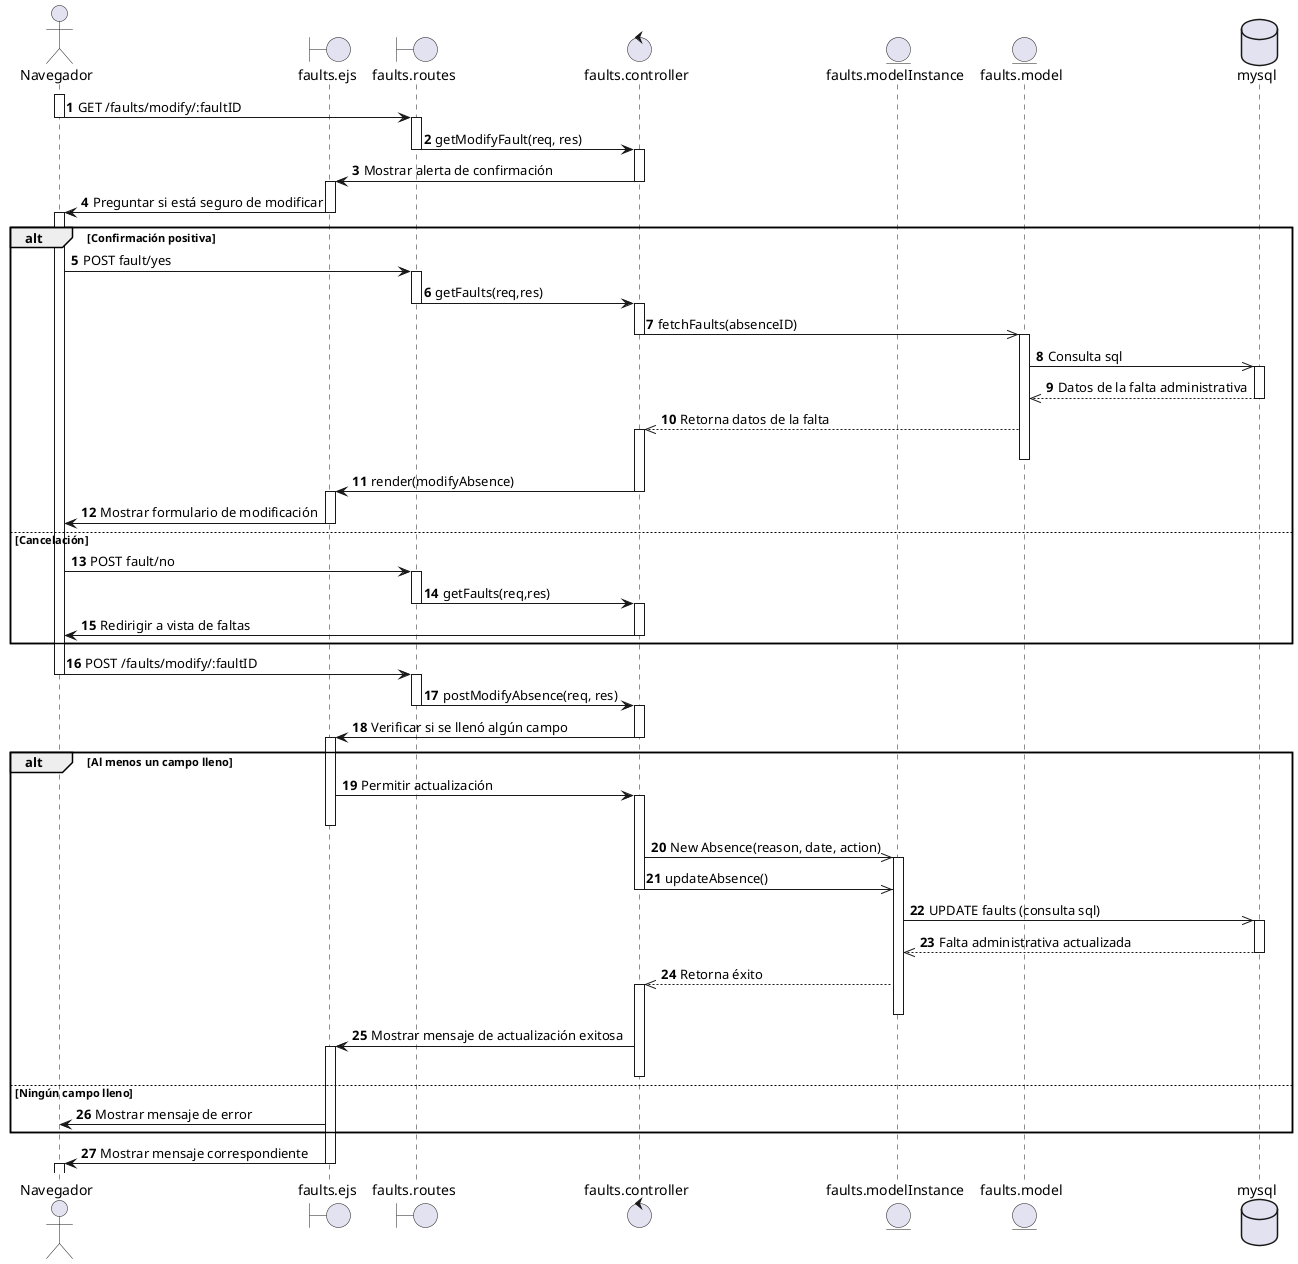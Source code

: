@startuml
actor Navegador
boundary faults.ejs
boundary faults.routes
control faults.controller
entity faults.modelInstance
entity faults.model
database mysql

autonumber
' Inicio del flujo
activate Navegador
Navegador -> faults.routes : GET /faults/modify/:faultID
deactivate Navegador
activate faults.routes

faults.routes -> faults.controller : getModifyFault(req, res)
deactivate faults.routes
activate faults.controller

faults.controller -> faults.ejs : Mostrar alerta de confirmación
deactivate faults.controller
activate faults.ejs
faults.ejs -> Navegador : Preguntar si está seguro de modificar
deactivate faults.ejs

alt Confirmación positiva
    activate Navegador
    Navegador->faults.routes: POST fault/yes
    activate faults.routes 
    faults.routes->faults.controller: getFaults(req,res)
    deactivate faults.routes
    activate faults.controller
    faults.controller ->> faults.model : fetchFaults(absenceID)
    deactivate faults.controller
    activate faults.model
    faults.model ->> mysql : Consulta sql
    activate mysql
    mysql -->> faults.model : Datos de la falta administrativa
    deactivate mysql
    faults.model -->> faults.controller : Retorna datos de la falta
    activate faults.controller
    deactivate faults.model
    
    faults.controller -> faults.ejs : render(modifyAbsence)
    deactivate faults.controller
    activate faults.ejs
    faults.ejs -> Navegador : Mostrar formulario de modificación
    deactivate faults.ejs
else Cancelación
    Navegador->faults.routes: POST fault/no
    activate faults.routes
    faults.routes->faults.controller: getFaults(req,res)
    deactivate faults.routes
    activate faults.controller
    faults.controller -> Navegador : Redirigir a vista de faltas
    deactivate faults.controller
    
end

' Super Admin modifica la falta administrativa
Navegador -> faults.routes : POST /faults/modify/:faultID
deactivate Navegador
activate faults.routes

faults.routes -> faults.controller : postModifyAbsence(req, res)
deactivate faults.routes
activate faults.controller

faults.controller -> faults.ejs : Verificar si se llenó algún campo
deactivate faults.controller
activate faults.ejs
alt Al menos un campo lleno
    faults.ejs -> faults.controller : Permitir actualización
    activate faults.controller
    deactivate faults.ejs
    
    faults.controller ->> faults.modelInstance : New Absence(reason, date, action)
    activate faults.modelInstance
    faults.controller ->> faults.modelInstance : updateAbsence()
    deactivate faults.controller

    faults.modelInstance ->> mysql : UPDATE faults (consulta sql)
    activate mysql
    mysql -->> faults.modelInstance : Falta administrativa actualizada
    deactivate mysql

    faults.modelInstance -->> faults.controller : Retorna éxito
    activate faults.controller
    deactivate faults.modelInstance
    
    faults.controller -> faults.ejs : Mostrar mensaje de actualización exitosa
    activate faults.ejs
    deactivate faults.controller
else Ningún campo lleno
    faults.ejs -> Navegador : Mostrar mensaje de error
end

activate faults.ejs
faults.ejs -> Navegador : Mostrar mensaje correspondiente
deactivate faults.ejs
activate Navegador
deactivate Navegador

@enduml
